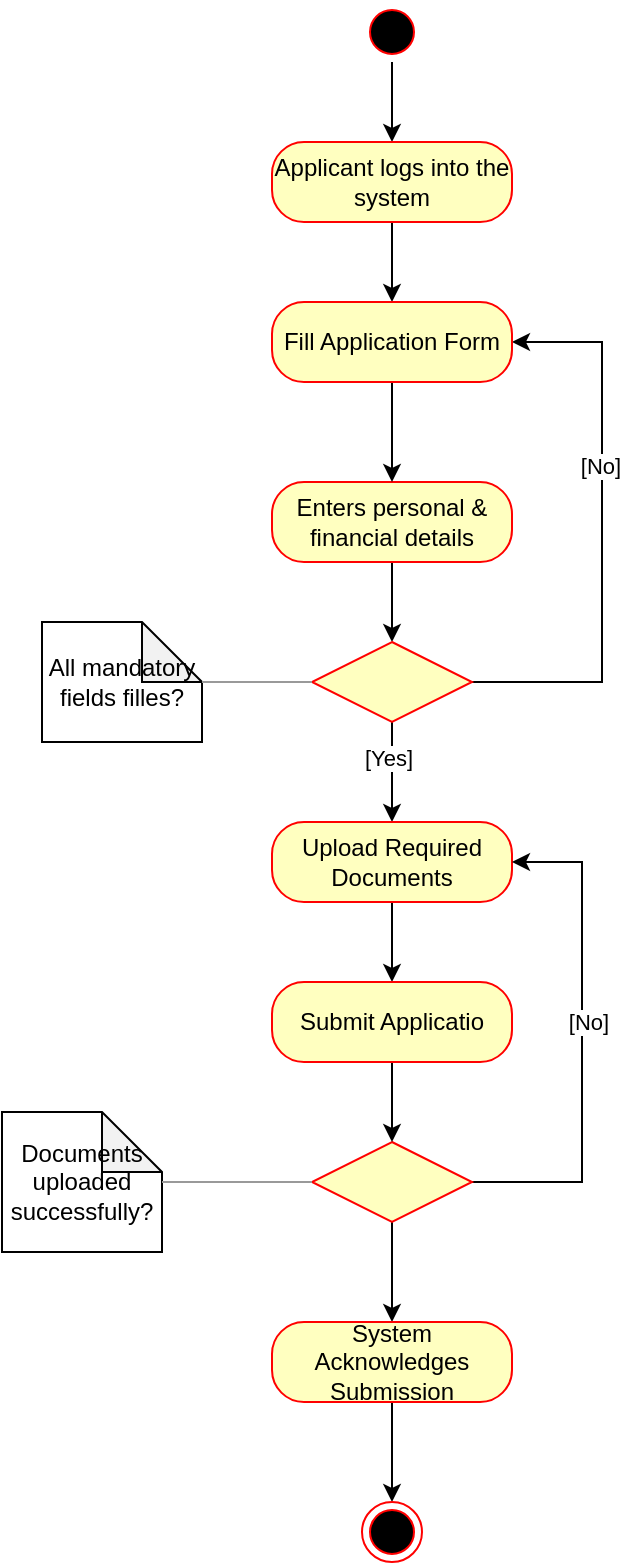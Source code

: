 <mxfile version="22.1.15" type="github">
  <diagram name="Page-1" id="zUbA448tCRxEsV0Uo1w4">
    <mxGraphModel dx="1400" dy="1843" grid="1" gridSize="10" guides="1" tooltips="1" connect="1" arrows="1" fold="1" page="1" pageScale="1" pageWidth="850" pageHeight="1100" math="0" shadow="0">
      <root>
        <mxCell id="0" />
        <mxCell id="1" parent="0" />
        <mxCell id="FnI7pB0j_b9i04IIZDCo-9" style="edgeStyle=orthogonalEdgeStyle;rounded=0;orthogonalLoop=1;jettySize=auto;html=1;exitX=0.5;exitY=1;exitDx=0;exitDy=0;" parent="1" source="FnI7pB0j_b9i04IIZDCo-5" target="FnI7pB0j_b9i04IIZDCo-7" edge="1">
          <mxGeometry relative="1" as="geometry" />
        </mxCell>
        <mxCell id="FnI7pB0j_b9i04IIZDCo-5" value="" style="ellipse;html=1;shape=startState;fillColor=#000000;strokeColor=#ff0000;" parent="1" vertex="1">
          <mxGeometry x="390" y="-80" width="30" height="30" as="geometry" />
        </mxCell>
        <mxCell id="FnI7pB0j_b9i04IIZDCo-70" value="" style="edgeStyle=orthogonalEdgeStyle;rounded=0;orthogonalLoop=1;jettySize=auto;html=1;" parent="1" source="FnI7pB0j_b9i04IIZDCo-7" target="FnI7pB0j_b9i04IIZDCo-68" edge="1">
          <mxGeometry relative="1" as="geometry" />
        </mxCell>
        <mxCell id="FnI7pB0j_b9i04IIZDCo-7" value="Applicant logs into the system" style="rounded=1;whiteSpace=wrap;html=1;arcSize=40;fontColor=#000000;fillColor=#ffffc0;strokeColor=#ff0000;" parent="1" vertex="1">
          <mxGeometry x="345" y="-10" width="120" height="40" as="geometry" />
        </mxCell>
        <mxCell id="FnI7pB0j_b9i04IIZDCo-27" value="" style="edgeStyle=orthogonalEdgeStyle;rounded=0;orthogonalLoop=1;jettySize=auto;html=1;" parent="1" source="FnI7pB0j_b9i04IIZDCo-10" target="FnI7pB0j_b9i04IIZDCo-16" edge="1">
          <mxGeometry relative="1" as="geometry" />
        </mxCell>
        <mxCell id="FnI7pB0j_b9i04IIZDCo-10" value="Enters personal &amp;amp; financial details" style="rounded=1;whiteSpace=wrap;html=1;arcSize=40;fontColor=#000000;fillColor=#ffffc0;strokeColor=#ff0000;" parent="1" vertex="1">
          <mxGeometry x="345" y="160" width="120" height="40" as="geometry" />
        </mxCell>
        <mxCell id="FnI7pB0j_b9i04IIZDCo-29" value="" style="edgeStyle=orthogonalEdgeStyle;rounded=0;orthogonalLoop=1;jettySize=auto;html=1;" parent="1" source="FnI7pB0j_b9i04IIZDCo-16" target="FnI7pB0j_b9i04IIZDCo-24" edge="1">
          <mxGeometry relative="1" as="geometry" />
        </mxCell>
        <mxCell id="FnI7pB0j_b9i04IIZDCo-49" value="[Yes]" style="edgeLabel;html=1;align=center;verticalAlign=middle;resizable=0;points=[];" parent="FnI7pB0j_b9i04IIZDCo-29" vertex="1" connectable="0">
          <mxGeometry x="-0.296" y="-2" relative="1" as="geometry">
            <mxPoint as="offset" />
          </mxGeometry>
        </mxCell>
        <mxCell id="FnI7pB0j_b9i04IIZDCo-74" style="edgeStyle=orthogonalEdgeStyle;rounded=0;orthogonalLoop=1;jettySize=auto;html=1;exitX=1;exitY=0.5;exitDx=0;exitDy=0;entryX=1;entryY=0.5;entryDx=0;entryDy=0;" parent="1" source="FnI7pB0j_b9i04IIZDCo-16" target="FnI7pB0j_b9i04IIZDCo-68" edge="1">
          <mxGeometry relative="1" as="geometry">
            <Array as="points">
              <mxPoint x="510" y="260" />
              <mxPoint x="510" y="90" />
            </Array>
          </mxGeometry>
        </mxCell>
        <mxCell id="FnI7pB0j_b9i04IIZDCo-75" value="[No]" style="edgeLabel;html=1;align=center;verticalAlign=middle;resizable=0;points=[];" parent="FnI7pB0j_b9i04IIZDCo-74" vertex="1" connectable="0">
          <mxGeometry x="0.234" y="1" relative="1" as="geometry">
            <mxPoint as="offset" />
          </mxGeometry>
        </mxCell>
        <mxCell id="FnI7pB0j_b9i04IIZDCo-16" value="" style="rhombus;whiteSpace=wrap;html=1;fontColor=#000000;fillColor=#ffffc0;strokeColor=#ff0000;" parent="1" vertex="1">
          <mxGeometry x="365" y="240" width="80" height="40" as="geometry" />
        </mxCell>
        <mxCell id="FnI7pB0j_b9i04IIZDCo-78" value="" style="edgeStyle=orthogonalEdgeStyle;rounded=0;orthogonalLoop=1;jettySize=auto;html=1;" parent="1" source="FnI7pB0j_b9i04IIZDCo-24" target="FnI7pB0j_b9i04IIZDCo-76" edge="1">
          <mxGeometry relative="1" as="geometry" />
        </mxCell>
        <mxCell id="FnI7pB0j_b9i04IIZDCo-24" value="Upload Required Documents" style="rounded=1;whiteSpace=wrap;html=1;arcSize=40;fontColor=#000000;fillColor=#ffffc0;strokeColor=#ff0000;" parent="1" vertex="1">
          <mxGeometry x="345" y="330" width="120" height="40" as="geometry" />
        </mxCell>
        <mxCell id="FnI7pB0j_b9i04IIZDCo-31" value="All mandatory fields filles?" style="shape=note;whiteSpace=wrap;html=1;backgroundOutline=1;darkOpacity=0.05;" parent="1" vertex="1">
          <mxGeometry x="230" y="230" width="80" height="60" as="geometry" />
        </mxCell>
        <mxCell id="FnI7pB0j_b9i04IIZDCo-56" style="edgeStyle=orthogonalEdgeStyle;rounded=0;orthogonalLoop=1;jettySize=auto;html=1;exitX=1;exitY=0.5;exitDx=0;exitDy=0;entryX=1;entryY=0.5;entryDx=0;entryDy=0;" parent="1" source="FnI7pB0j_b9i04IIZDCo-50" target="FnI7pB0j_b9i04IIZDCo-24" edge="1">
          <mxGeometry relative="1" as="geometry">
            <Array as="points">
              <mxPoint x="500" y="510" />
              <mxPoint x="500" y="350" />
            </Array>
          </mxGeometry>
        </mxCell>
        <mxCell id="FnI7pB0j_b9i04IIZDCo-61" value="[No]" style="edgeLabel;html=1;align=center;verticalAlign=middle;resizable=0;points=[];" parent="FnI7pB0j_b9i04IIZDCo-56" vertex="1" connectable="0">
          <mxGeometry x="0.08" y="-3" relative="1" as="geometry">
            <mxPoint as="offset" />
          </mxGeometry>
        </mxCell>
        <mxCell id="FnI7pB0j_b9i04IIZDCo-65" value="" style="edgeStyle=orthogonalEdgeStyle;rounded=0;orthogonalLoop=1;jettySize=auto;html=1;" parent="1" source="FnI7pB0j_b9i04IIZDCo-50" target="FnI7pB0j_b9i04IIZDCo-62" edge="1">
          <mxGeometry relative="1" as="geometry" />
        </mxCell>
        <mxCell id="FnI7pB0j_b9i04IIZDCo-50" value="" style="rhombus;whiteSpace=wrap;html=1;fontColor=#000000;fillColor=#ffffc0;strokeColor=#ff0000;" parent="1" vertex="1">
          <mxGeometry x="365" y="490" width="80" height="40" as="geometry" />
        </mxCell>
        <mxCell id="FnI7pB0j_b9i04IIZDCo-81" value="" style="edgeStyle=orthogonalEdgeStyle;rounded=0;orthogonalLoop=1;jettySize=auto;html=1;" parent="1" source="FnI7pB0j_b9i04IIZDCo-62" target="FnI7pB0j_b9i04IIZDCo-80" edge="1">
          <mxGeometry relative="1" as="geometry" />
        </mxCell>
        <mxCell id="FnI7pB0j_b9i04IIZDCo-62" value="System Acknowledges Submission" style="rounded=1;whiteSpace=wrap;html=1;arcSize=40;fontColor=#000000;fillColor=#ffffc0;strokeColor=#ff0000;" parent="1" vertex="1">
          <mxGeometry x="345" y="580" width="120" height="40" as="geometry" />
        </mxCell>
        <mxCell id="FnI7pB0j_b9i04IIZDCo-64" value="Documents uploaded successfully?" style="shape=note;whiteSpace=wrap;html=1;backgroundOutline=1;darkOpacity=0.05;" parent="1" vertex="1">
          <mxGeometry x="210" y="475" width="80" height="70" as="geometry" />
        </mxCell>
        <mxCell id="FnI7pB0j_b9i04IIZDCo-71" value="" style="edgeStyle=orthogonalEdgeStyle;rounded=0;orthogonalLoop=1;jettySize=auto;html=1;" parent="1" source="FnI7pB0j_b9i04IIZDCo-68" target="FnI7pB0j_b9i04IIZDCo-10" edge="1">
          <mxGeometry relative="1" as="geometry" />
        </mxCell>
        <mxCell id="FnI7pB0j_b9i04IIZDCo-68" value="Fill Application Form" style="rounded=1;whiteSpace=wrap;html=1;arcSize=40;fontColor=#000000;fillColor=#ffffc0;strokeColor=#ff0000;" parent="1" vertex="1">
          <mxGeometry x="345" y="70" width="120" height="40" as="geometry" />
        </mxCell>
        <mxCell id="FnI7pB0j_b9i04IIZDCo-79" value="" style="edgeStyle=orthogonalEdgeStyle;rounded=0;orthogonalLoop=1;jettySize=auto;html=1;" parent="1" source="FnI7pB0j_b9i04IIZDCo-76" target="FnI7pB0j_b9i04IIZDCo-50" edge="1">
          <mxGeometry relative="1" as="geometry" />
        </mxCell>
        <mxCell id="FnI7pB0j_b9i04IIZDCo-76" value="Submit Applicatio" style="rounded=1;whiteSpace=wrap;html=1;arcSize=40;fontColor=#000000;fillColor=#ffffc0;strokeColor=#ff0000;" parent="1" vertex="1">
          <mxGeometry x="345" y="410" width="120" height="40" as="geometry" />
        </mxCell>
        <mxCell id="FnI7pB0j_b9i04IIZDCo-80" value="" style="ellipse;html=1;shape=endState;fillColor=#000000;strokeColor=#ff0000;" parent="1" vertex="1">
          <mxGeometry x="390" y="670" width="30" height="30" as="geometry" />
        </mxCell>
        <mxCell id="Hu-fd7SMv9DgVyvarOtw-1" value="" style="verticalLabelPosition=bottom;shadow=0;dashed=0;align=center;html=1;verticalAlign=top;strokeWidth=1;shape=mxgraph.mockup.markup.line;strokeColor=#999999;" vertex="1" parent="1">
          <mxGeometry x="290" y="500" width="75" height="20" as="geometry" />
        </mxCell>
        <mxCell id="Hu-fd7SMv9DgVyvarOtw-2" value="" style="verticalLabelPosition=bottom;shadow=0;dashed=0;align=center;html=1;verticalAlign=top;strokeWidth=1;shape=mxgraph.mockup.markup.line;strokeColor=#999999;" vertex="1" parent="1">
          <mxGeometry x="310" y="250" width="55" height="20" as="geometry" />
        </mxCell>
      </root>
    </mxGraphModel>
  </diagram>
</mxfile>
